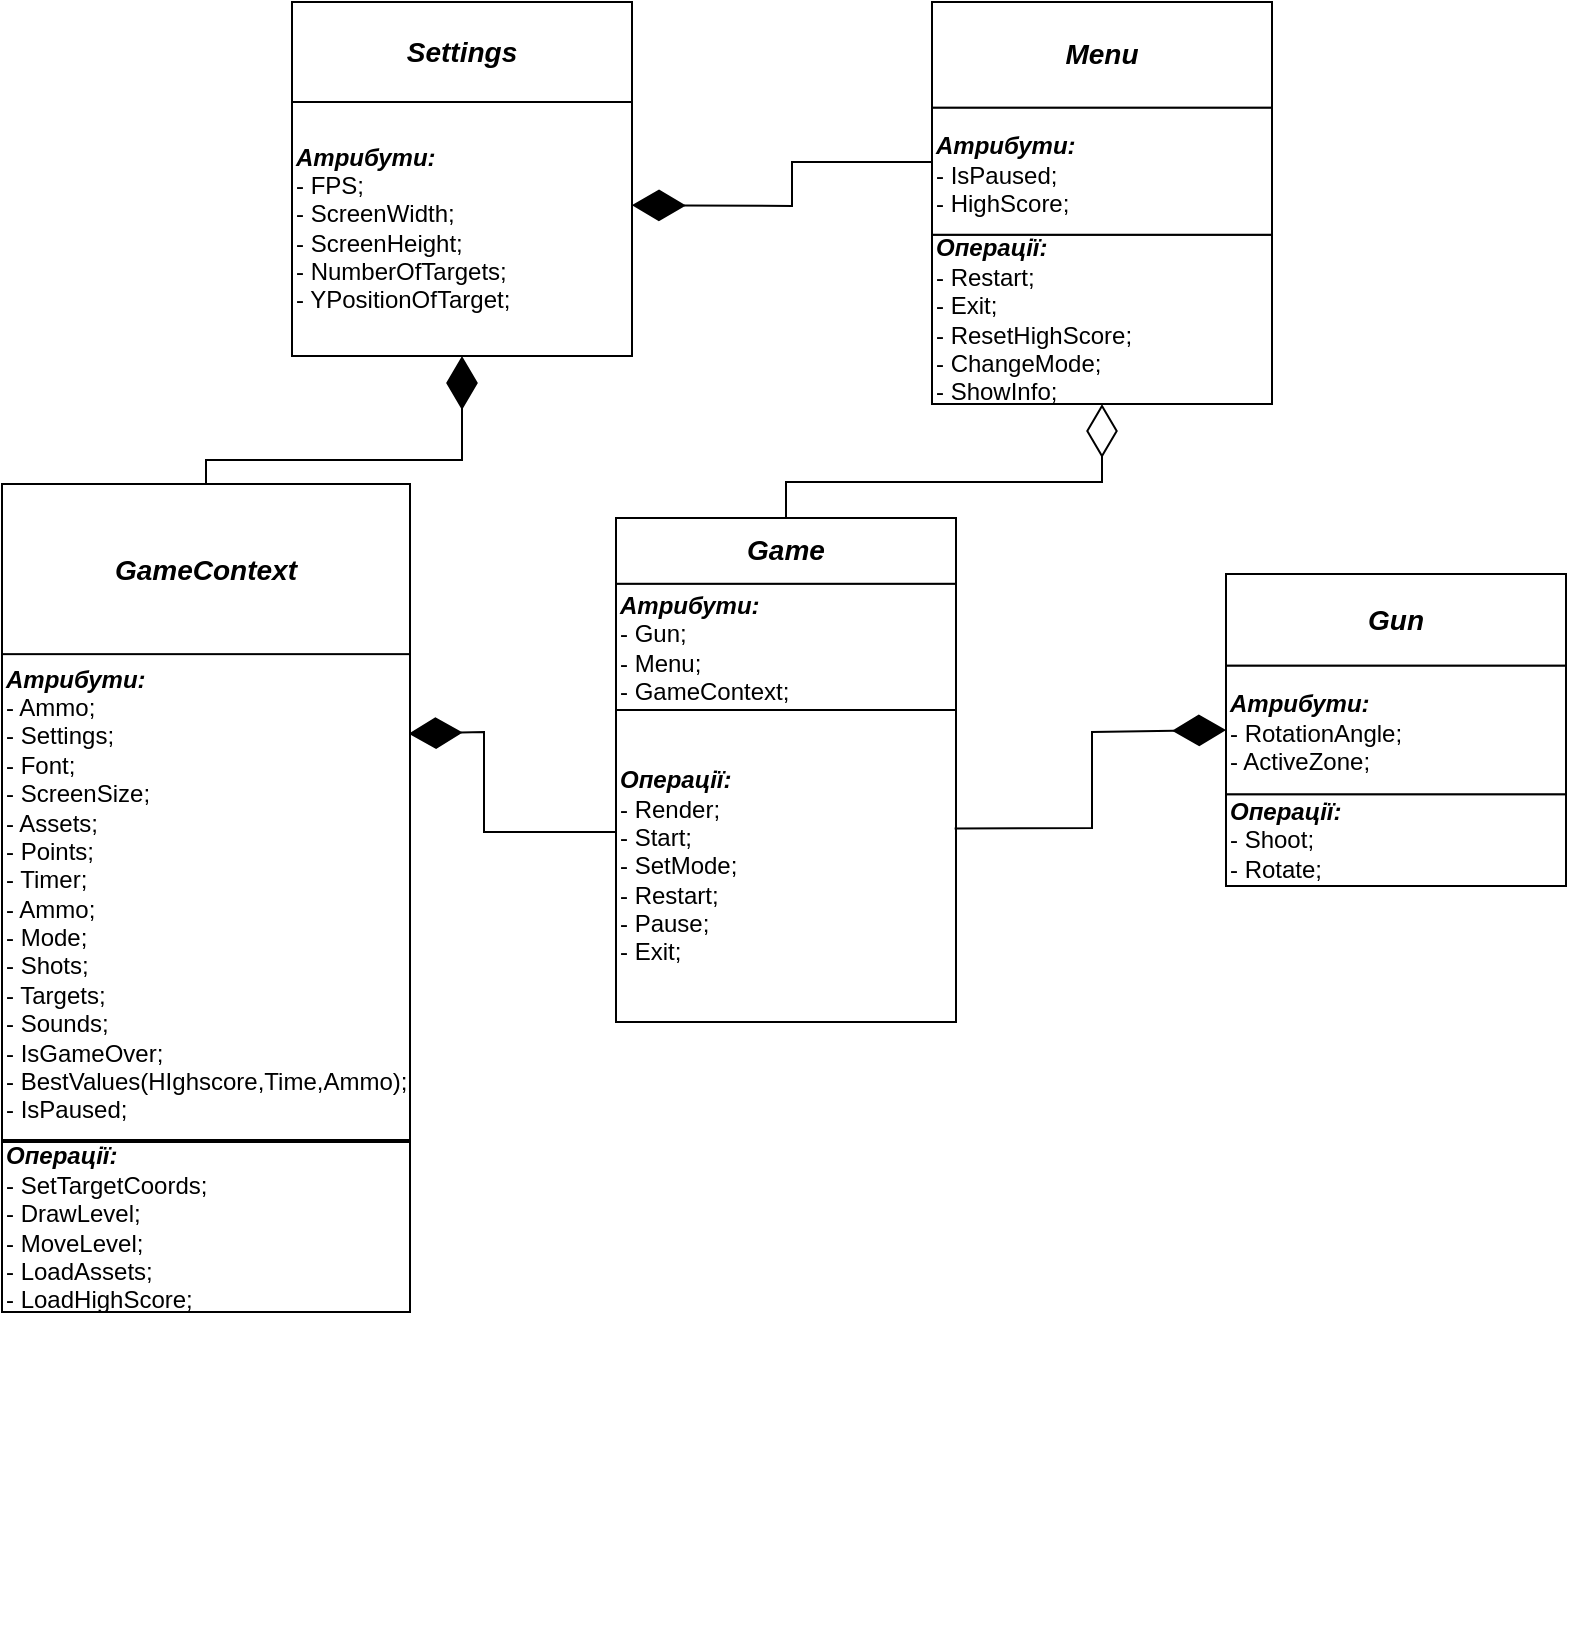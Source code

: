 <mxfile version="24.0.0" type="github">
  <diagram name="Сторінка-1" id="ufOkmBJ_OZlMlLPXt1xs">
    <mxGraphModel dx="1434" dy="1949" grid="0" gridSize="10" guides="1" tooltips="1" connect="1" arrows="1" fold="1" page="1" pageScale="1" pageWidth="827" pageHeight="1169" background="none" math="0" shadow="0">
      <root>
        <mxCell id="0" />
        <mxCell id="1" parent="0" />
        <mxCell id="v6Ifs-bFCRjWu1N7z78d-12" value="" style="group" parent="1" vertex="1" connectable="0">
          <mxGeometry x="627" y="216" width="170" height="156" as="geometry" />
        </mxCell>
        <mxCell id="v6Ifs-bFCRjWu1N7z78d-9" value="&lt;i style=&quot;font-weight: bold;&quot;&gt;Операції:&lt;/i&gt;&lt;br&gt;- Shoot;&lt;br&gt;- Rotate;" style="rounded=0;whiteSpace=wrap;html=1;align=left;container=0;" parent="v6Ifs-bFCRjWu1N7z78d-12" vertex="1">
          <mxGeometry y="110.118" width="170" height="45.882" as="geometry" />
        </mxCell>
        <mxCell id="v6Ifs-bFCRjWu1N7z78d-7" value="&lt;span style=&quot;font-size: 14px;&quot;&gt;&lt;b&gt;&lt;i&gt;Gun&lt;/i&gt;&lt;/b&gt;&lt;/span&gt;" style="rounded=0;whiteSpace=wrap;html=1;container=0;" parent="v6Ifs-bFCRjWu1N7z78d-12" vertex="1">
          <mxGeometry width="170" height="45.882" as="geometry" />
        </mxCell>
        <mxCell id="v6Ifs-bFCRjWu1N7z78d-8" value="&lt;div style=&quot;&quot;&gt;&lt;b style=&quot;background-color: initial; font-style: italic;&quot;&gt;&lt;br&gt;&lt;/b&gt;&lt;/div&gt;&lt;div style=&quot;&quot;&gt;&lt;b style=&quot;background-color: initial; font-style: italic;&quot;&gt;Атрибути:&lt;/b&gt;&lt;/div&gt;&lt;div style=&quot;&quot;&gt;&lt;span style=&quot;background-color: initial;&quot;&gt;-&amp;nbsp;&lt;/span&gt;&lt;font style=&quot;background-color: initial;&quot;&gt;&lt;span style=&quot;text-indent: -25.2pt; background-color: initial;&quot;&gt;RotationAngle&lt;/span&gt;&lt;span style=&quot;text-indent: -25.2pt; background-color: initial;&quot; lang=&quot;EN-US&quot;&gt;;&lt;/span&gt;&lt;/font&gt;&lt;/div&gt;&lt;font style=&quot;font-size: 12px;&quot;&gt;&lt;div style=&quot;&quot;&gt;&lt;span style=&quot;background-color: initial; text-indent: -25.2pt;&quot;&gt;- ActiveZone;&lt;/span&gt;&lt;/div&gt;&lt;/font&gt;&lt;p class=&quot;MsoListParagraph&quot;&gt;&lt;/p&gt;" style="rounded=0;whiteSpace=wrap;html=1;align=left;container=0;" parent="v6Ifs-bFCRjWu1N7z78d-12" vertex="1">
          <mxGeometry y="45.882" width="170" height="64.235" as="geometry" />
        </mxCell>
        <mxCell id="v6Ifs-bFCRjWu1N7z78d-17" value="" style="group" parent="1" vertex="1" connectable="0">
          <mxGeometry x="480" y="-70" width="170" height="201" as="geometry" />
        </mxCell>
        <mxCell id="v6Ifs-bFCRjWu1N7z78d-18" value="&lt;i style=&quot;font-weight: bold;&quot;&gt;Операції:&lt;/i&gt;&lt;br&gt;- Restart;&lt;br&gt;- Exit;&lt;br&gt;- ResetHighScore;&lt;br&gt;- ChangeMode;&lt;div&gt;- ShowInfo;&lt;/div&gt;" style="rounded=0;whiteSpace=wrap;html=1;align=left;container=0;" parent="v6Ifs-bFCRjWu1N7z78d-17" vertex="1">
          <mxGeometry y="116.368" width="170" height="84.632" as="geometry" />
        </mxCell>
        <mxCell id="v6Ifs-bFCRjWu1N7z78d-19" value="&lt;span style=&quot;font-size: 14px;&quot;&gt;&lt;b&gt;&lt;i&gt;Menu&lt;/i&gt;&lt;/b&gt;&lt;/span&gt;" style="rounded=0;whiteSpace=wrap;html=1;container=0;" parent="v6Ifs-bFCRjWu1N7z78d-17" vertex="1">
          <mxGeometry width="170" height="52.895" as="geometry" />
        </mxCell>
        <mxCell id="v6Ifs-bFCRjWu1N7z78d-20" value="&lt;div style=&quot;&quot;&gt;&lt;b style=&quot;background-color: initial; font-style: italic;&quot;&gt;&lt;br&gt;&lt;/b&gt;&lt;/div&gt;&lt;div style=&quot;&quot;&gt;&lt;b style=&quot;background-color: initial; font-style: italic;&quot;&gt;Атрибути:&lt;/b&gt;&lt;/div&gt;&lt;div style=&quot;&quot;&gt;&lt;span style=&quot;background-color: initial;&quot;&gt;- IsPaused&lt;/span&gt;&lt;font style=&quot;background-color: initial;&quot;&gt;&lt;span style=&quot;text-indent: -25.2pt; background-color: initial;&quot; lang=&quot;EN-US&quot;&gt;;&lt;/span&gt;&lt;/font&gt;&lt;/div&gt;&lt;font style=&quot;font-size: 12px;&quot;&gt;&lt;div style=&quot;&quot;&gt;&lt;span style=&quot;background-color: initial; text-indent: -25.2pt;&quot;&gt;- HighScore;&lt;/span&gt;&lt;/div&gt;&lt;/font&gt;&lt;p class=&quot;MsoListParagraph&quot;&gt;&lt;/p&gt;" style="rounded=0;whiteSpace=wrap;html=1;align=left;container=0;" parent="v6Ifs-bFCRjWu1N7z78d-17" vertex="1">
          <mxGeometry y="52.895" width="170" height="63.474" as="geometry" />
        </mxCell>
        <mxCell id="v6Ifs-bFCRjWu1N7z78d-24" value="" style="group" parent="1" vertex="1" connectable="0">
          <mxGeometry x="322" y="188" width="170" height="252" as="geometry" />
        </mxCell>
        <mxCell id="v6Ifs-bFCRjWu1N7z78d-13" value="" style="group" parent="v6Ifs-bFCRjWu1N7z78d-24" vertex="1" connectable="0">
          <mxGeometry width="170" height="116" as="geometry" />
        </mxCell>
        <mxCell id="v6Ifs-bFCRjWu1N7z78d-15" value="&lt;span style=&quot;font-size: 14px;&quot;&gt;&lt;b&gt;&lt;i&gt;Game&lt;/i&gt;&lt;/b&gt;&lt;/span&gt;" style="rounded=0;whiteSpace=wrap;html=1;container=0;" parent="v6Ifs-bFCRjWu1N7z78d-13" vertex="1">
          <mxGeometry width="170" height="32.941" as="geometry" />
        </mxCell>
        <mxCell id="v6Ifs-bFCRjWu1N7z78d-16" value="&lt;div style=&quot;&quot;&gt;&lt;b style=&quot;background-color: initial; font-style: italic;&quot;&gt;&lt;br&gt;&lt;/b&gt;&lt;/div&gt;&lt;div style=&quot;&quot;&gt;&lt;b style=&quot;background-color: initial; font-style: italic;&quot;&gt;Атрибути:&lt;/b&gt;&lt;/div&gt;&lt;font style=&quot;font-size: 12px;&quot;&gt;&lt;div style=&quot;&quot;&gt;&lt;span style=&quot;background-color: initial; text-indent: -25.2pt;&quot;&gt;- Gun;&lt;/span&gt;&lt;/div&gt;&lt;div style=&quot;&quot;&gt;&lt;span style=&quot;background-color: initial; text-indent: -25.2pt;&quot;&gt;- Menu;&lt;/span&gt;&lt;/div&gt;&lt;div style=&quot;&quot;&gt;&lt;span style=&quot;background-color: initial; text-indent: -25.2pt;&quot;&gt;- GameContext;&lt;/span&gt;&lt;/div&gt;&lt;/font&gt;&lt;p class=&quot;MsoListParagraph&quot;&gt;&lt;/p&gt;" style="rounded=0;whiteSpace=wrap;html=1;align=left;container=0;" parent="v6Ifs-bFCRjWu1N7z78d-13" vertex="1">
          <mxGeometry y="32.94" width="170" height="63.06" as="geometry" />
        </mxCell>
        <mxCell id="v6Ifs-bFCRjWu1N7z78d-14" value="&lt;i style=&quot;font-weight: bold;&quot;&gt;Операції:&lt;br&gt;&lt;/i&gt;- Render;&lt;br&gt;- Start;&lt;br&gt;- SetMode;&lt;br&gt;- Restart;&lt;br&gt;- Pause;&lt;br&gt;- Exit;" style="rounded=0;whiteSpace=wrap;html=1;align=left;container=0;" parent="v6Ifs-bFCRjWu1N7z78d-24" vertex="1">
          <mxGeometry y="96" width="170" height="156" as="geometry" />
        </mxCell>
        <mxCell id="v6Ifs-bFCRjWu1N7z78d-29" value="" style="group" parent="1" vertex="1" connectable="0">
          <mxGeometry x="160" y="-70" width="170" height="200" as="geometry" />
        </mxCell>
        <mxCell id="v6Ifs-bFCRjWu1N7z78d-28" value="&lt;div style=&quot;&quot;&gt;&lt;b style=&quot;background-color: initial; font-style: italic;&quot;&gt;&lt;br&gt;&lt;/b&gt;&lt;/div&gt;&lt;div style=&quot;&quot;&gt;&lt;b style=&quot;background-color: initial; font-style: italic;&quot;&gt;Атрибути:&lt;/b&gt;&lt;/div&gt;&lt;font style=&quot;font-size: 12px;&quot;&gt;&lt;div style=&quot;&quot;&gt;&lt;span style=&quot;background-color: initial; text-indent: -25.2pt;&quot;&gt;- FPS;&lt;/span&gt;&lt;/div&gt;&lt;div style=&quot;&quot;&gt;&lt;span style=&quot;background-color: initial; text-indent: -25.2pt;&quot;&gt;- ScreenWidth;&lt;/span&gt;&lt;/div&gt;&lt;div style=&quot;&quot;&gt;&lt;span style=&quot;background-color: initial; text-indent: -25.2pt;&quot;&gt;- ScreenHeight;&lt;/span&gt;&lt;/div&gt;&lt;div style=&quot;&quot;&gt;&lt;span style=&quot;background-color: initial; text-indent: -25.2pt;&quot;&gt;- NumberOfTargets;&lt;br&gt;&lt;/span&gt;&lt;/div&gt;&lt;div style=&quot;&quot;&gt;&lt;span style=&quot;background-color: initial; text-indent: -25.2pt;&quot;&gt;- YPositionOfTarget;&lt;/span&gt;&lt;/div&gt;&lt;/font&gt;&lt;p class=&quot;MsoListParagraph&quot;&gt;&lt;/p&gt;" style="rounded=0;whiteSpace=wrap;html=1;align=left;container=0;" parent="v6Ifs-bFCRjWu1N7z78d-29" vertex="1">
          <mxGeometry y="47" width="170" height="130" as="geometry" />
        </mxCell>
        <mxCell id="v6Ifs-bFCRjWu1N7z78d-27" value="&lt;span style=&quot;font-size: 14px;&quot;&gt;&lt;b&gt;&lt;i&gt;Settings&lt;/i&gt;&lt;/b&gt;&lt;/span&gt;" style="rounded=0;whiteSpace=wrap;html=1;container=0;" parent="v6Ifs-bFCRjWu1N7z78d-29" vertex="1">
          <mxGeometry width="170" height="50" as="geometry" />
        </mxCell>
        <mxCell id="v6Ifs-bFCRjWu1N7z78d-30" value="" style="endArrow=diamondThin;endFill=1;endSize=24;html=1;rounded=0;exitX=0.5;exitY=0;exitDx=0;exitDy=0;entryX=0.5;entryY=1;entryDx=0;entryDy=0;" parent="1" source="6b1-KWQYZsImFKnEMROT-3" target="v6Ifs-bFCRjWu1N7z78d-28" edge="1">
          <mxGeometry width="160" relative="1" as="geometry">
            <mxPoint x="290" y="160" as="sourcePoint" />
            <mxPoint x="450" y="160" as="targetPoint" />
            <Array as="points">
              <mxPoint x="117" y="159" />
              <mxPoint x="245" y="159" />
            </Array>
          </mxGeometry>
        </mxCell>
        <mxCell id="v6Ifs-bFCRjWu1N7z78d-32" value="" style="endArrow=diamondThin;endFill=1;endSize=24;html=1;rounded=0;exitX=0.996;exitY=0.38;exitDx=0;exitDy=0;entryX=0;entryY=0.5;entryDx=0;entryDy=0;exitPerimeter=0;" parent="1" source="v6Ifs-bFCRjWu1N7z78d-14" target="v6Ifs-bFCRjWu1N7z78d-8" edge="1">
          <mxGeometry width="160" relative="1" as="geometry">
            <mxPoint x="370" y="260" as="sourcePoint" />
            <mxPoint x="530" y="260" as="targetPoint" />
            <Array as="points">
              <mxPoint x="560" y="343" />
              <mxPoint x="560" y="295" />
            </Array>
          </mxGeometry>
        </mxCell>
        <mxCell id="v6Ifs-bFCRjWu1N7z78d-33" value="" style="endArrow=diamondThin;endFill=0;endSize=24;html=1;rounded=0;exitX=0.5;exitY=0;exitDx=0;exitDy=0;entryX=0.5;entryY=1;entryDx=0;entryDy=0;" parent="1" source="v6Ifs-bFCRjWu1N7z78d-15" target="v6Ifs-bFCRjWu1N7z78d-18" edge="1">
          <mxGeometry width="160" relative="1" as="geometry">
            <mxPoint x="376" y="80" as="sourcePoint" />
            <mxPoint x="451" y="100" as="targetPoint" />
            <Array as="points">
              <mxPoint x="407" y="170" />
              <mxPoint x="565" y="170" />
            </Array>
          </mxGeometry>
        </mxCell>
        <mxCell id="v6Ifs-bFCRjWu1N7z78d-34" value="" style="endArrow=diamondThin;endFill=1;endSize=24;html=1;rounded=0;entryX=1;entryY=0.42;entryDx=0;entryDy=0;entryPerimeter=0;exitX=-0.001;exitY=0.427;exitDx=0;exitDy=0;exitPerimeter=0;" parent="1" source="v6Ifs-bFCRjWu1N7z78d-20" target="v6Ifs-bFCRjWu1N7z78d-28" edge="1">
          <mxGeometry width="160" relative="1" as="geometry">
            <mxPoint x="475" y="10" as="sourcePoint" />
            <mxPoint x="440" y="280" as="targetPoint" />
            <Array as="points">
              <mxPoint x="410" y="10" />
              <mxPoint x="410" y="32" />
            </Array>
          </mxGeometry>
        </mxCell>
        <mxCell id="6b1-KWQYZsImFKnEMROT-1" value="" style="group" vertex="1" connectable="0" parent="1">
          <mxGeometry x="15" y="171" width="204" height="571" as="geometry" />
        </mxCell>
        <mxCell id="6b1-KWQYZsImFKnEMROT-2" value="&lt;div style=&quot;&quot;&gt;&lt;b style=&quot;background-color: initial; font-style: italic;&quot;&gt;&lt;br&gt;&lt;/b&gt;&lt;/div&gt;&lt;div style=&quot;&quot;&gt;&lt;b style=&quot;background-color: initial; font-style: italic;&quot;&gt;Атрибути:&lt;/b&gt;&lt;/div&gt;&lt;font style=&quot;font-size: 12px;&quot;&gt;&lt;div style=&quot;&quot;&gt;&lt;span style=&quot;background-color: initial; text-indent: -25.2pt;&quot;&gt;- Ammo;&lt;/span&gt;&lt;/div&gt;&lt;div style=&quot;&quot;&gt;&lt;span style=&quot;background-color: initial; text-indent: -25.2pt;&quot;&gt;- Settings;&lt;/span&gt;&lt;/div&gt;&lt;div style=&quot;&quot;&gt;&lt;span style=&quot;background-color: initial; text-indent: -25.2pt;&quot;&gt;- Font;&lt;/span&gt;&lt;/div&gt;&lt;div style=&quot;&quot;&gt;&lt;span style=&quot;background-color: initial; text-indent: -25.2pt;&quot;&gt;- ScreenSize;&lt;/span&gt;&lt;/div&gt;&lt;div style=&quot;&quot;&gt;- Assets;&lt;/div&gt;&lt;div style=&quot;&quot;&gt;- Points;&lt;/div&gt;&lt;div style=&quot;&quot;&gt;- Timer;&lt;br&gt;- Ammo;&lt;/div&gt;&lt;div style=&quot;&quot;&gt;- Mode;&lt;/div&gt;&lt;div style=&quot;&quot;&gt;- Shots;&lt;/div&gt;&lt;div style=&quot;&quot;&gt;- Targets;&lt;/div&gt;&lt;div style=&quot;&quot;&gt;- Sounds;&lt;/div&gt;&lt;div style=&quot;&quot;&gt;- IsGameOver;&lt;/div&gt;&lt;div style=&quot;&quot;&gt;- BestValues(HIghscore,Time,Ammo);&lt;/div&gt;&lt;div style=&quot;&quot;&gt;- IsPaused;&lt;/div&gt;&lt;/font&gt;&lt;p class=&quot;MsoListParagraph&quot;&gt;&lt;/p&gt;" style="rounded=0;whiteSpace=wrap;html=1;align=left;container=0;" vertex="1" parent="6b1-KWQYZsImFKnEMROT-1">
          <mxGeometry y="79.97" width="204" height="248.03" as="geometry" />
        </mxCell>
        <mxCell id="6b1-KWQYZsImFKnEMROT-3" value="&lt;span style=&quot;font-size: 14px;&quot;&gt;&lt;b&gt;&lt;i&gt;GameContext&lt;/i&gt;&lt;/b&gt;&lt;/span&gt;" style="rounded=0;whiteSpace=wrap;html=1;container=0;" vertex="1" parent="6b1-KWQYZsImFKnEMROT-1">
          <mxGeometry width="204" height="85.07" as="geometry" />
        </mxCell>
        <mxCell id="6b1-KWQYZsImFKnEMROT-6" value="&lt;i style=&quot;font-weight: bold;&quot;&gt;Операції:&lt;br&gt;&lt;/i&gt;- SetTargetCoords;&lt;div&gt;- DrawLevel;&lt;/div&gt;&lt;div&gt;- MoveLevel;&lt;br&gt;- LoadAssets;&lt;br&gt;- LoadHighScore;&lt;br&gt;&lt;/div&gt;" style="rounded=0;whiteSpace=wrap;html=1;align=left;container=0;" vertex="1" parent="6b1-KWQYZsImFKnEMROT-1">
          <mxGeometry y="329" width="204" height="85" as="geometry" />
        </mxCell>
        <mxCell id="6b1-KWQYZsImFKnEMROT-4" value="" style="endArrow=diamondThin;endFill=1;endSize=24;html=1;rounded=0;exitX=0.001;exitY=0.391;exitDx=0;exitDy=0;entryX=0.997;entryY=0.181;entryDx=0;entryDy=0;entryPerimeter=0;exitPerimeter=0;" edge="1" parent="1" source="v6Ifs-bFCRjWu1N7z78d-14" target="6b1-KWQYZsImFKnEMROT-2">
          <mxGeometry width="160" relative="1" as="geometry">
            <mxPoint x="323" y="387" as="sourcePoint" />
            <mxPoint x="183" y="336" as="targetPoint" />
            <Array as="points">
              <mxPoint x="256" y="345" />
              <mxPoint x="256" y="295" />
            </Array>
          </mxGeometry>
        </mxCell>
      </root>
    </mxGraphModel>
  </diagram>
</mxfile>
